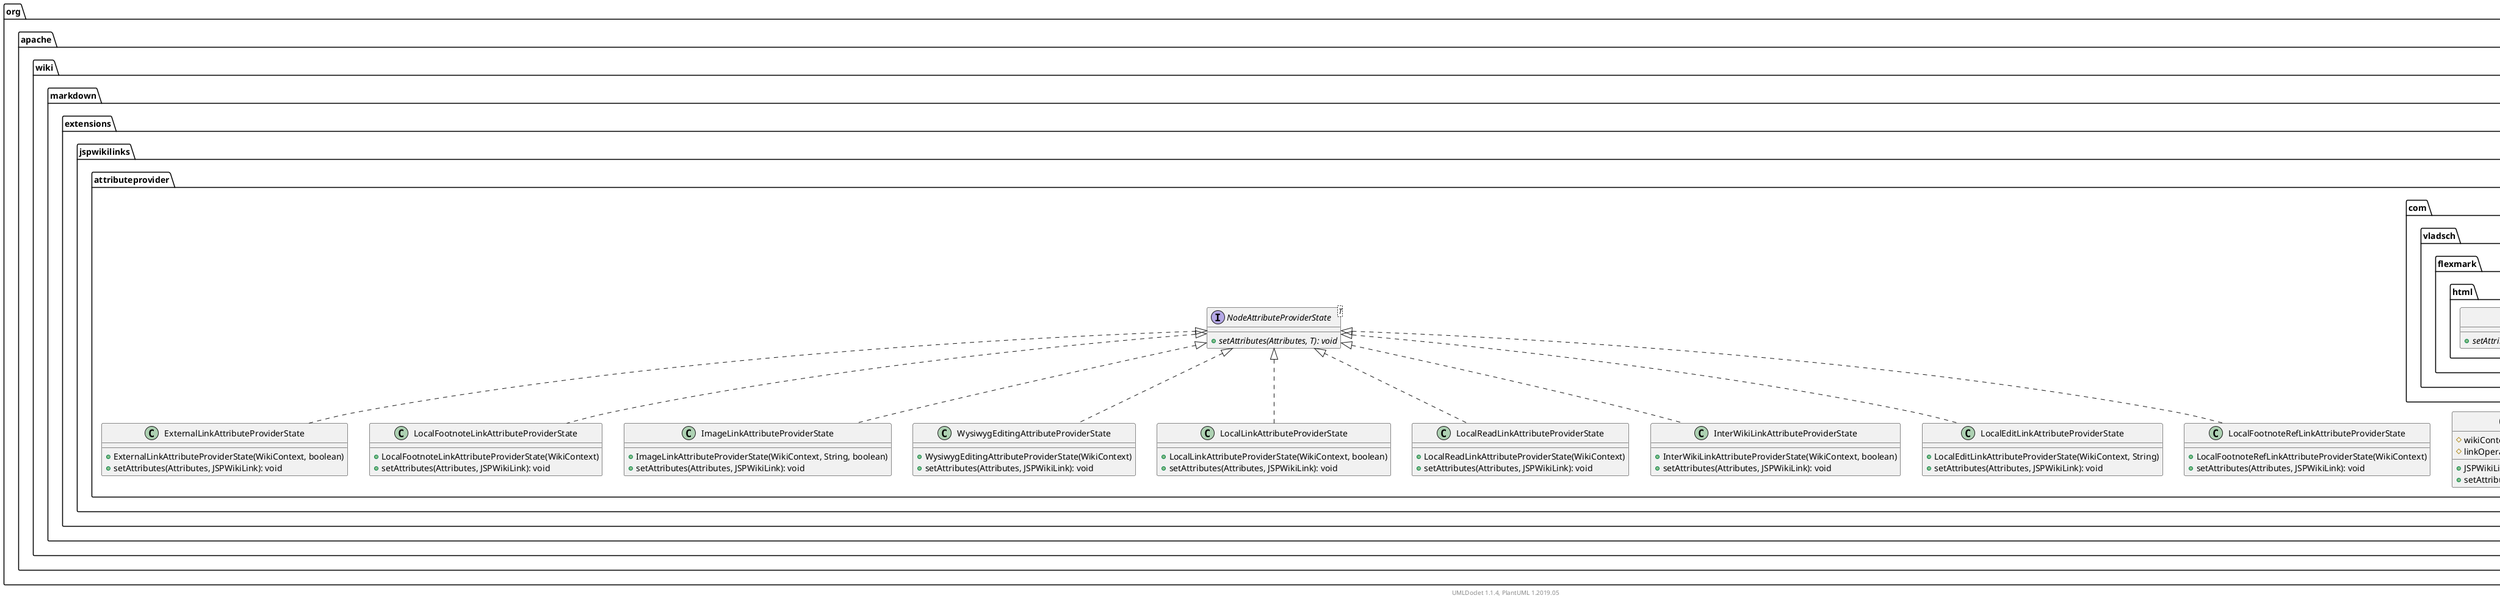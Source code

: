 @startuml

    namespace org.apache.wiki.markdown.extensions.jspwikilinks.attributeprovider {

        class ExternalLinkAttributeProviderState [[ExternalLinkAttributeProviderState.html]] {
            +ExternalLinkAttributeProviderState(WikiContext, boolean)
            +setAttributes(Attributes, JSPWikiLink): void
        }

        class JSPWikiLinkAttributeProvider [[JSPWikiLinkAttributeProvider.html]] {
            #wikiContext: WikiContext
            #linkOperations: LinkParsingOperations
            +JSPWikiLinkAttributeProvider(WikiContext)
            +setAttributes(Node, AttributablePart, Attributes): void
        }

        interface NodeAttributeProviderState<T> [[NodeAttributeProviderState.html]] {
            {abstract} +setAttributes(Attributes, T): void
        }

        class LocalFootnoteLinkAttributeProviderState [[LocalFootnoteLinkAttributeProviderState.html]] {
            +LocalFootnoteLinkAttributeProviderState(WikiContext)
            +setAttributes(Attributes, JSPWikiLink): void
        }

        class ImageLinkAttributeProviderState [[ImageLinkAttributeProviderState.html]] {
            +ImageLinkAttributeProviderState(WikiContext, String, boolean)
            +setAttributes(Attributes, JSPWikiLink): void
        }

        class WysiwygEditingAttributeProviderState [[WysiwygEditingAttributeProviderState.html]] {
            +WysiwygEditingAttributeProviderState(WikiContext)
            +setAttributes(Attributes, JSPWikiLink): void
        }

        class LocalLinkAttributeProviderState [[LocalLinkAttributeProviderState.html]] {
            +LocalLinkAttributeProviderState(WikiContext, boolean)
            +setAttributes(Attributes, JSPWikiLink): void
        }

        class LocalReadLinkAttributeProviderState [[LocalReadLinkAttributeProviderState.html]] {
            +LocalReadLinkAttributeProviderState(WikiContext)
            +setAttributes(Attributes, JSPWikiLink): void
        }

        class InterWikiLinkAttributeProviderState [[InterWikiLinkAttributeProviderState.html]] {
            +InterWikiLinkAttributeProviderState(WikiContext, boolean)
            +setAttributes(Attributes, JSPWikiLink): void
        }

        class LocalEditLinkAttributeProviderState [[LocalEditLinkAttributeProviderState.html]] {
            +LocalEditLinkAttributeProviderState(WikiContext, String)
            +setAttributes(Attributes, JSPWikiLink): void
        }

        class LocalFootnoteRefLinkAttributeProviderState [[LocalFootnoteRefLinkAttributeProviderState.html]] {
            +LocalFootnoteRefLinkAttributeProviderState(WikiContext)
            +setAttributes(Attributes, JSPWikiLink): void
        }

        class JSPWikiLinkAttributeProviderFactory [[JSPWikiLinkAttributeProviderFactory.html]] {
            +JSPWikiLinkAttributeProviderFactory(WikiContext)
            +apply(LinkResolverContext): AttributeProvider
        }

        NodeAttributeProviderState <|.. ExternalLinkAttributeProviderState

        interface com.vladsch.flexmark.html.AttributeProvider {
            {abstract} +setAttributes(Node, AttributablePart, Attributes): void
        }
        com.vladsch.flexmark.html.AttributeProvider <|.. JSPWikiLinkAttributeProvider

        NodeAttributeProviderState <|.. LocalFootnoteLinkAttributeProviderState

        NodeAttributeProviderState <|.. ImageLinkAttributeProviderState

        NodeAttributeProviderState <|.. WysiwygEditingAttributeProviderState

        NodeAttributeProviderState <|.. LocalLinkAttributeProviderState

        NodeAttributeProviderState <|.. LocalReadLinkAttributeProviderState

        NodeAttributeProviderState <|.. InterWikiLinkAttributeProviderState

        NodeAttributeProviderState <|.. LocalEditLinkAttributeProviderState

        NodeAttributeProviderState <|.. LocalFootnoteRefLinkAttributeProviderState

        abstract class com.vladsch.flexmark.html.IndependentAttributeProviderFactory
        com.vladsch.flexmark.html.IndependentAttributeProviderFactory <|-- JSPWikiLinkAttributeProviderFactory

    }


    center footer UMLDoclet 1.1.4, PlantUML 1.2019.05
@enduml
